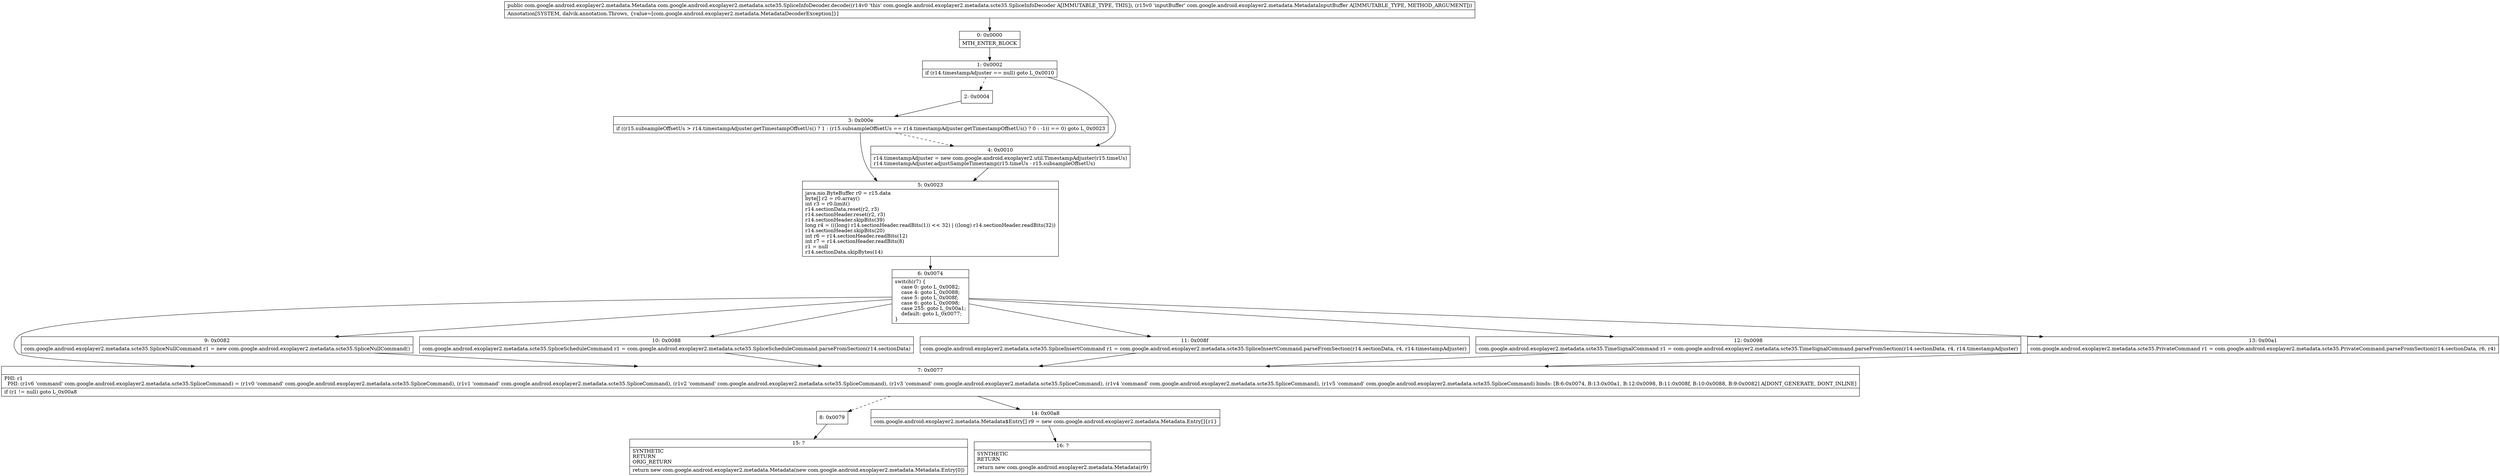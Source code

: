digraph "CFG forcom.google.android.exoplayer2.metadata.scte35.SpliceInfoDecoder.decode(Lcom\/google\/android\/exoplayer2\/metadata\/MetadataInputBuffer;)Lcom\/google\/android\/exoplayer2\/metadata\/Metadata;" {
Node_0 [shape=record,label="{0\:\ 0x0000|MTH_ENTER_BLOCK\l}"];
Node_1 [shape=record,label="{1\:\ 0x0002|if (r14.timestampAdjuster == null) goto L_0x0010\l}"];
Node_2 [shape=record,label="{2\:\ 0x0004}"];
Node_3 [shape=record,label="{3\:\ 0x000e|if ((r15.subsampleOffsetUs \> r14.timestampAdjuster.getTimestampOffsetUs() ? 1 : (r15.subsampleOffsetUs == r14.timestampAdjuster.getTimestampOffsetUs() ? 0 : \-1)) == 0) goto L_0x0023\l}"];
Node_4 [shape=record,label="{4\:\ 0x0010|r14.timestampAdjuster = new com.google.android.exoplayer2.util.TimestampAdjuster(r15.timeUs)\lr14.timestampAdjuster.adjustSampleTimestamp(r15.timeUs \- r15.subsampleOffsetUs)\l}"];
Node_5 [shape=record,label="{5\:\ 0x0023|java.nio.ByteBuffer r0 = r15.data\lbyte[] r2 = r0.array()\lint r3 = r0.limit()\lr14.sectionData.reset(r2, r3)\lr14.sectionHeader.reset(r2, r3)\lr14.sectionHeader.skipBits(39)\llong r4 = (((long) r14.sectionHeader.readBits(1)) \<\< 32) \| ((long) r14.sectionHeader.readBits(32))\lr14.sectionHeader.skipBits(20)\lint r6 = r14.sectionHeader.readBits(12)\lint r7 = r14.sectionHeader.readBits(8)\lr1 = null\lr14.sectionData.skipBytes(14)\l}"];
Node_6 [shape=record,label="{6\:\ 0x0074|switch(r7) \{\l    case 0: goto L_0x0082;\l    case 4: goto L_0x0088;\l    case 5: goto L_0x008f;\l    case 6: goto L_0x0098;\l    case 255: goto L_0x00a1;\l    default: goto L_0x0077;\l\}\l}"];
Node_7 [shape=record,label="{7\:\ 0x0077|PHI: r1 \l  PHI: (r1v6 'command' com.google.android.exoplayer2.metadata.scte35.SpliceCommand) = (r1v0 'command' com.google.android.exoplayer2.metadata.scte35.SpliceCommand), (r1v1 'command' com.google.android.exoplayer2.metadata.scte35.SpliceCommand), (r1v2 'command' com.google.android.exoplayer2.metadata.scte35.SpliceCommand), (r1v3 'command' com.google.android.exoplayer2.metadata.scte35.SpliceCommand), (r1v4 'command' com.google.android.exoplayer2.metadata.scte35.SpliceCommand), (r1v5 'command' com.google.android.exoplayer2.metadata.scte35.SpliceCommand) binds: [B:6:0x0074, B:13:0x00a1, B:12:0x0098, B:11:0x008f, B:10:0x0088, B:9:0x0082] A[DONT_GENERATE, DONT_INLINE]\l|if (r1 != null) goto L_0x00a8\l}"];
Node_8 [shape=record,label="{8\:\ 0x0079}"];
Node_9 [shape=record,label="{9\:\ 0x0082|com.google.android.exoplayer2.metadata.scte35.SpliceNullCommand r1 = new com.google.android.exoplayer2.metadata.scte35.SpliceNullCommand()\l}"];
Node_10 [shape=record,label="{10\:\ 0x0088|com.google.android.exoplayer2.metadata.scte35.SpliceScheduleCommand r1 = com.google.android.exoplayer2.metadata.scte35.SpliceScheduleCommand.parseFromSection(r14.sectionData)\l}"];
Node_11 [shape=record,label="{11\:\ 0x008f|com.google.android.exoplayer2.metadata.scte35.SpliceInsertCommand r1 = com.google.android.exoplayer2.metadata.scte35.SpliceInsertCommand.parseFromSection(r14.sectionData, r4, r14.timestampAdjuster)\l}"];
Node_12 [shape=record,label="{12\:\ 0x0098|com.google.android.exoplayer2.metadata.scte35.TimeSignalCommand r1 = com.google.android.exoplayer2.metadata.scte35.TimeSignalCommand.parseFromSection(r14.sectionData, r4, r14.timestampAdjuster)\l}"];
Node_13 [shape=record,label="{13\:\ 0x00a1|com.google.android.exoplayer2.metadata.scte35.PrivateCommand r1 = com.google.android.exoplayer2.metadata.scte35.PrivateCommand.parseFromSection(r14.sectionData, r6, r4)\l}"];
Node_14 [shape=record,label="{14\:\ 0x00a8|com.google.android.exoplayer2.metadata.Metadata$Entry[] r9 = new com.google.android.exoplayer2.metadata.Metadata.Entry[]\{r1\}\l}"];
Node_15 [shape=record,label="{15\:\ ?|SYNTHETIC\lRETURN\lORIG_RETURN\l|return new com.google.android.exoplayer2.metadata.Metadata(new com.google.android.exoplayer2.metadata.Metadata.Entry[0])\l}"];
Node_16 [shape=record,label="{16\:\ ?|SYNTHETIC\lRETURN\l|return new com.google.android.exoplayer2.metadata.Metadata(r9)\l}"];
MethodNode[shape=record,label="{public com.google.android.exoplayer2.metadata.Metadata com.google.android.exoplayer2.metadata.scte35.SpliceInfoDecoder.decode((r14v0 'this' com.google.android.exoplayer2.metadata.scte35.SpliceInfoDecoder A[IMMUTABLE_TYPE, THIS]), (r15v0 'inputBuffer' com.google.android.exoplayer2.metadata.MetadataInputBuffer A[IMMUTABLE_TYPE, METHOD_ARGUMENT]))  | Annotation[SYSTEM, dalvik.annotation.Throws, \{value=[com.google.android.exoplayer2.metadata.MetadataDecoderException]\}]\l}"];
MethodNode -> Node_0;
Node_0 -> Node_1;
Node_1 -> Node_2[style=dashed];
Node_1 -> Node_4;
Node_2 -> Node_3;
Node_3 -> Node_4[style=dashed];
Node_3 -> Node_5;
Node_4 -> Node_5;
Node_5 -> Node_6;
Node_6 -> Node_7;
Node_6 -> Node_9;
Node_6 -> Node_10;
Node_6 -> Node_11;
Node_6 -> Node_12;
Node_6 -> Node_13;
Node_7 -> Node_8[style=dashed];
Node_7 -> Node_14;
Node_8 -> Node_15;
Node_9 -> Node_7;
Node_10 -> Node_7;
Node_11 -> Node_7;
Node_12 -> Node_7;
Node_13 -> Node_7;
Node_14 -> Node_16;
}

